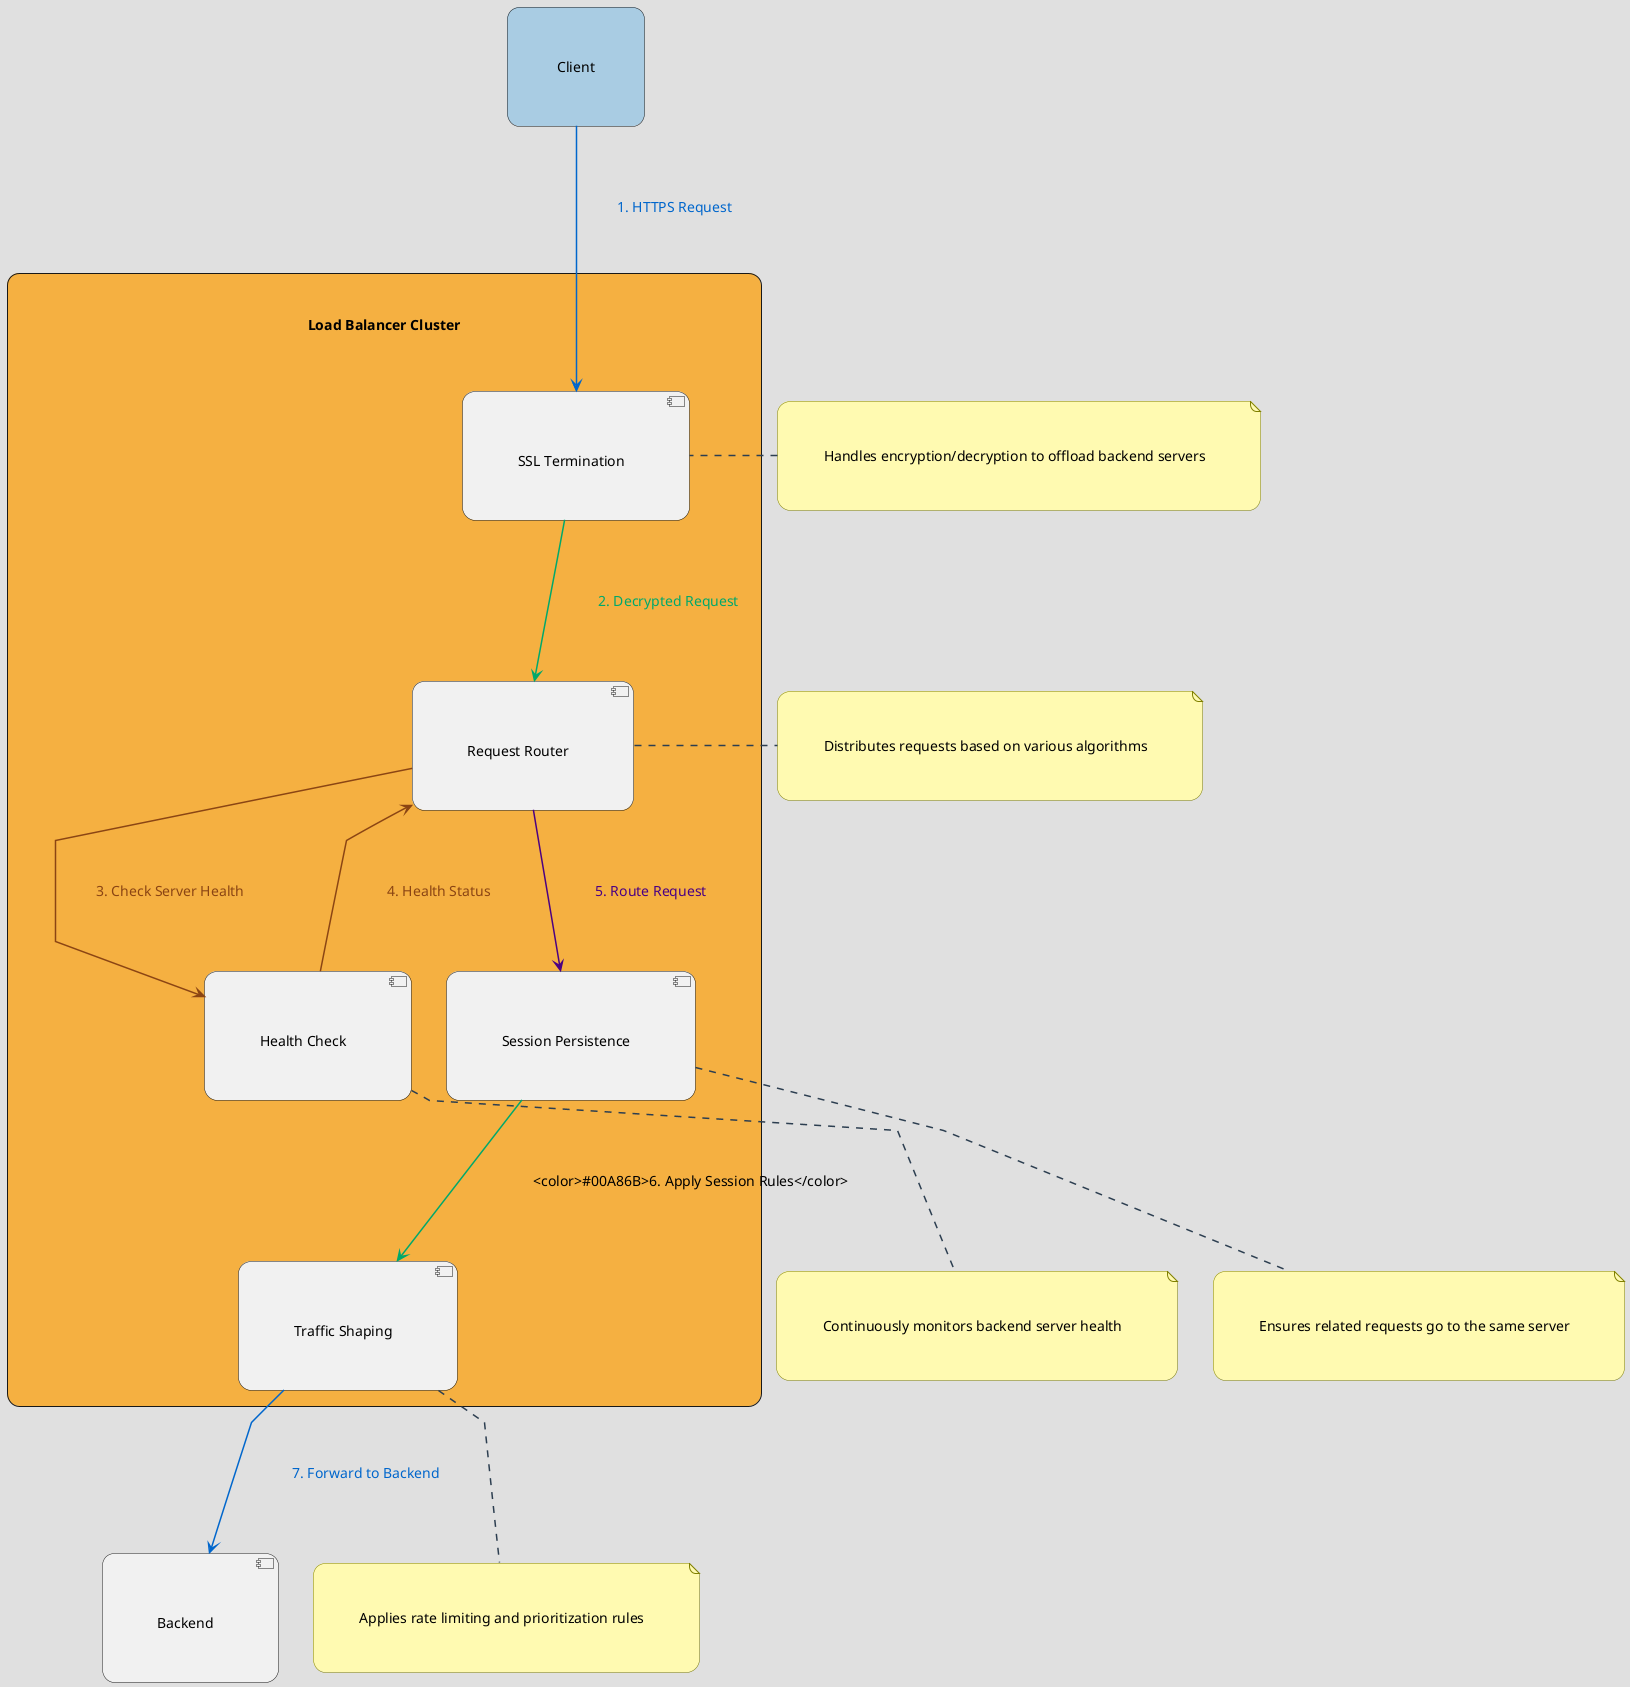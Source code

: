 @startuml dfs-load-balancer
!define RECTANGLE rectangle
skinparam backgroundColor #E0E0E0
skinparam handwritten false
skinparam monochrome false
skinparam defaultFontName Arial
skinparam defaultFontSize 14
skinparam roundCorner 25
skinparam Padding 40
skinparam ParticipantPadding 60
skinparam BoxPadding 60
skinparam shadowing false
skinparam ArrowThickness 1.5
skinparam NoteBackgroundColor #FFFAB1
skinparam NoteBorderColor #7F7F00
skinparam linetype polyline
skinparam ArrowColor #2C3E50

!define BLUE #0066CC
!define GREEN #00A86B
!define YELLOW #FFD700

rectangle "Client" as Client #A9CCE3

RECTANGLE "Load Balancer Cluster" as LB #F5B041 {
    component "Health Check" as HealthCheck
    component "Request Router" as RequestRouter
    component "Session Persistence" as SessionPersistence
    component "SSL Termination" as SSLTermination
    component "Traffic Shaping" as TrafficShaping
}

Client -[#0066CC]-> SSLTermination : <color:#0066CC>1. HTTPS Request</color>
SSLTermination -[#00A86B]-> RequestRouter : <color:#00A86B>2. Decrypted Request</color>
RequestRouter -[#8B4513]-> HealthCheck : <color:#8B4513>3. Check Server Health</color>
HealthCheck -[#8B4513]-> RequestRouter : <color:#8B4513>4. Health Status</color>
RequestRouter -[#4B0082]-> SessionPersistence : <color:#4B0082>5. Route Request</color>
SessionPersistence -[#00A86B]-> TrafficShaping : <color>#00A86B>6. Apply Session Rules</color>
TrafficShaping -[#0066CC]-> [Backend] : <color:#0066CC>7. Forward to Backend</color>

note bottom of HealthCheck : Continuously monitors backend server health
note right of RequestRouter : Distributes requests based on various algorithms
note bottom of SessionPersistence : Ensures related requests go to the same server
note left of SSLTermination : Handles encryption/decryption to offload backend servers
note bottom of TrafficShaping : Applies rate limiting and prioritization rules

@enduml
